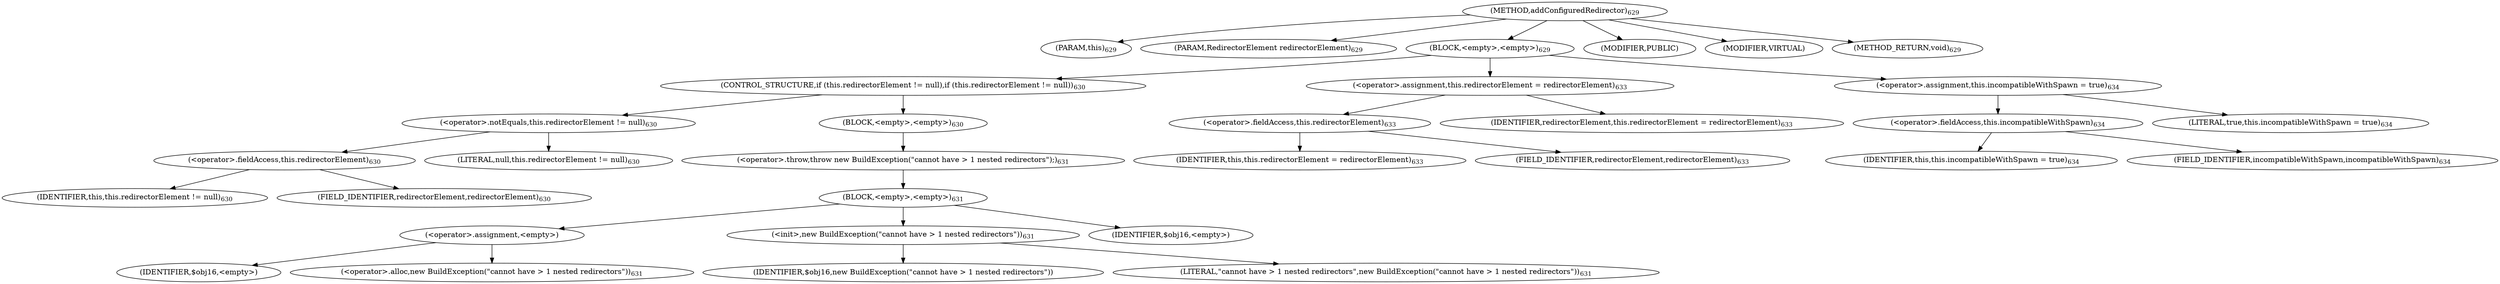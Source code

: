 digraph "addConfiguredRedirector" {  
"1365" [label = <(METHOD,addConfiguredRedirector)<SUB>629</SUB>> ]
"107" [label = <(PARAM,this)<SUB>629</SUB>> ]
"1366" [label = <(PARAM,RedirectorElement redirectorElement)<SUB>629</SUB>> ]
"1367" [label = <(BLOCK,&lt;empty&gt;,&lt;empty&gt;)<SUB>629</SUB>> ]
"1368" [label = <(CONTROL_STRUCTURE,if (this.redirectorElement != null),if (this.redirectorElement != null))<SUB>630</SUB>> ]
"1369" [label = <(&lt;operator&gt;.notEquals,this.redirectorElement != null)<SUB>630</SUB>> ]
"1370" [label = <(&lt;operator&gt;.fieldAccess,this.redirectorElement)<SUB>630</SUB>> ]
"106" [label = <(IDENTIFIER,this,this.redirectorElement != null)<SUB>630</SUB>> ]
"1371" [label = <(FIELD_IDENTIFIER,redirectorElement,redirectorElement)<SUB>630</SUB>> ]
"1372" [label = <(LITERAL,null,this.redirectorElement != null)<SUB>630</SUB>> ]
"1373" [label = <(BLOCK,&lt;empty&gt;,&lt;empty&gt;)<SUB>630</SUB>> ]
"1374" [label = <(&lt;operator&gt;.throw,throw new BuildException(&quot;cannot have &gt; 1 nested redirectors&quot;);)<SUB>631</SUB>> ]
"1375" [label = <(BLOCK,&lt;empty&gt;,&lt;empty&gt;)<SUB>631</SUB>> ]
"1376" [label = <(&lt;operator&gt;.assignment,&lt;empty&gt;)> ]
"1377" [label = <(IDENTIFIER,$obj16,&lt;empty&gt;)> ]
"1378" [label = <(&lt;operator&gt;.alloc,new BuildException(&quot;cannot have &gt; 1 nested redirectors&quot;))<SUB>631</SUB>> ]
"1379" [label = <(&lt;init&gt;,new BuildException(&quot;cannot have &gt; 1 nested redirectors&quot;))<SUB>631</SUB>> ]
"1380" [label = <(IDENTIFIER,$obj16,new BuildException(&quot;cannot have &gt; 1 nested redirectors&quot;))> ]
"1381" [label = <(LITERAL,&quot;cannot have &gt; 1 nested redirectors&quot;,new BuildException(&quot;cannot have &gt; 1 nested redirectors&quot;))<SUB>631</SUB>> ]
"1382" [label = <(IDENTIFIER,$obj16,&lt;empty&gt;)> ]
"1383" [label = <(&lt;operator&gt;.assignment,this.redirectorElement = redirectorElement)<SUB>633</SUB>> ]
"1384" [label = <(&lt;operator&gt;.fieldAccess,this.redirectorElement)<SUB>633</SUB>> ]
"108" [label = <(IDENTIFIER,this,this.redirectorElement = redirectorElement)<SUB>633</SUB>> ]
"1385" [label = <(FIELD_IDENTIFIER,redirectorElement,redirectorElement)<SUB>633</SUB>> ]
"1386" [label = <(IDENTIFIER,redirectorElement,this.redirectorElement = redirectorElement)<SUB>633</SUB>> ]
"1387" [label = <(&lt;operator&gt;.assignment,this.incompatibleWithSpawn = true)<SUB>634</SUB>> ]
"1388" [label = <(&lt;operator&gt;.fieldAccess,this.incompatibleWithSpawn)<SUB>634</SUB>> ]
"1389" [label = <(IDENTIFIER,this,this.incompatibleWithSpawn = true)<SUB>634</SUB>> ]
"1390" [label = <(FIELD_IDENTIFIER,incompatibleWithSpawn,incompatibleWithSpawn)<SUB>634</SUB>> ]
"1391" [label = <(LITERAL,true,this.incompatibleWithSpawn = true)<SUB>634</SUB>> ]
"1392" [label = <(MODIFIER,PUBLIC)> ]
"1393" [label = <(MODIFIER,VIRTUAL)> ]
"1394" [label = <(METHOD_RETURN,void)<SUB>629</SUB>> ]
  "1365" -> "107" 
  "1365" -> "1366" 
  "1365" -> "1367" 
  "1365" -> "1392" 
  "1365" -> "1393" 
  "1365" -> "1394" 
  "1367" -> "1368" 
  "1367" -> "1383" 
  "1367" -> "1387" 
  "1368" -> "1369" 
  "1368" -> "1373" 
  "1369" -> "1370" 
  "1369" -> "1372" 
  "1370" -> "106" 
  "1370" -> "1371" 
  "1373" -> "1374" 
  "1374" -> "1375" 
  "1375" -> "1376" 
  "1375" -> "1379" 
  "1375" -> "1382" 
  "1376" -> "1377" 
  "1376" -> "1378" 
  "1379" -> "1380" 
  "1379" -> "1381" 
  "1383" -> "1384" 
  "1383" -> "1386" 
  "1384" -> "108" 
  "1384" -> "1385" 
  "1387" -> "1388" 
  "1387" -> "1391" 
  "1388" -> "1389" 
  "1388" -> "1390" 
}
